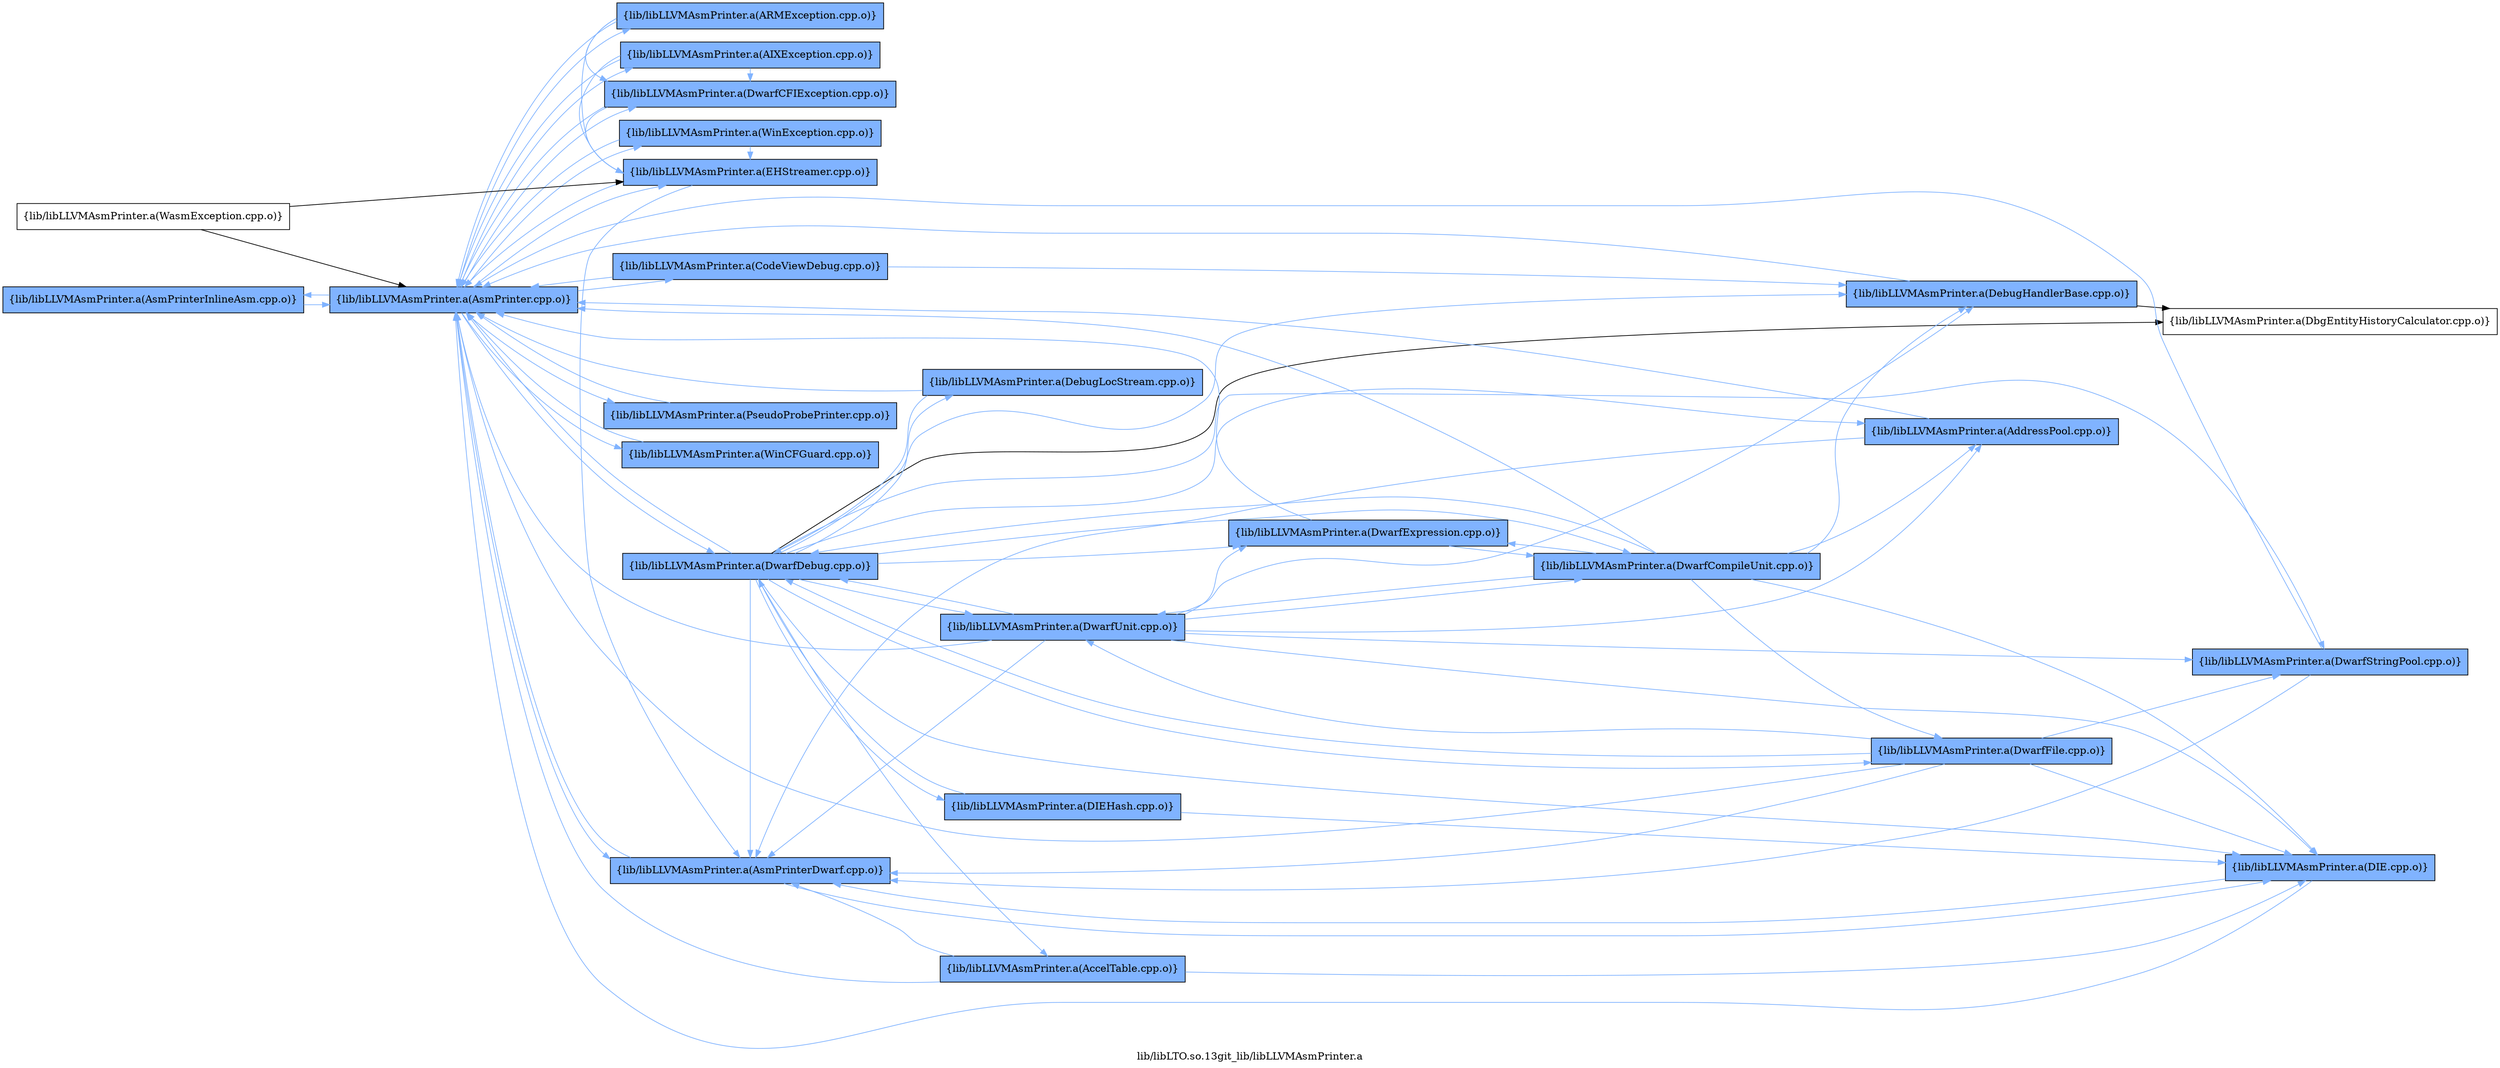 digraph "lib/libLTO.so.13git_lib/libLLVMAsmPrinter.a" {
	label="lib/libLTO.so.13git_lib/libLLVMAsmPrinter.a";
	rankdir=LR;
	{ rank=same; Node0x55f212786ae8;  }
	{ rank=same; Node0x55f21279f2c8;  }
	{ rank=same; Node0x55f2127978e8; Node0x55f212798018; Node0x55f21279eb48; Node0x55f2127a0678; Node0x55f21279f9f8; Node0x55f212783ac8; Node0x55f212784338; Node0x55f212784928; Node0x55f212785058; Node0x55f212780968;  }

	Node0x55f212786ae8 [shape=record,shape=box,group=1,style=filled,fillcolor="0.600000 0.5 1",label="{lib/libLLVMAsmPrinter.a(AsmPrinterInlineAsm.cpp.o)}"];
	Node0x55f212786ae8 -> Node0x55f21279f2c8[color="0.600000 0.5 1"];
	Node0x55f21279f2c8 [shape=record,shape=box,group=1,style=filled,fillcolor="0.600000 0.5 1",label="{lib/libLLVMAsmPrinter.a(AsmPrinter.cpp.o)}"];
	Node0x55f21279f2c8 -> Node0x55f212786ae8[color="0.600000 0.5 1"];
	Node0x55f21279f2c8 -> Node0x55f2127978e8[color="0.600000 0.5 1"];
	Node0x55f21279f2c8 -> Node0x55f212798018[color="0.600000 0.5 1"];
	Node0x55f21279f2c8 -> Node0x55f21279eb48[color="0.600000 0.5 1"];
	Node0x55f21279f2c8 -> Node0x55f2127a0678[color="0.600000 0.5 1"];
	Node0x55f21279f2c8 -> Node0x55f21279f9f8[color="0.600000 0.5 1"];
	Node0x55f21279f2c8 -> Node0x55f212783ac8[color="0.600000 0.5 1"];
	Node0x55f21279f2c8 -> Node0x55f212784338[color="0.600000 0.5 1"];
	Node0x55f21279f2c8 -> Node0x55f212784928[color="0.600000 0.5 1"];
	Node0x55f21279f2c8 -> Node0x55f212785058[color="0.600000 0.5 1"];
	Node0x55f21279f2c8 -> Node0x55f212780968[color="0.600000 0.5 1"];
	Node0x55f21279f9f8 [shape=record,shape=box,group=1,style=filled,fillcolor="0.600000 0.5 1",label="{lib/libLLVMAsmPrinter.a(AsmPrinterDwarf.cpp.o)}"];
	Node0x55f21279f9f8 -> Node0x55f212787808[color="0.600000 0.5 1"];
	Node0x55f21279f9f8 -> Node0x55f21279f2c8[color="0.600000 0.5 1"];
	Node0x55f2127978e8 [shape=record,shape=box,group=1,style=filled,fillcolor="0.600000 0.5 1",label="{lib/libLLVMAsmPrinter.a(DwarfCFIException.cpp.o)}"];
	Node0x55f2127978e8 -> Node0x55f21279f2c8[color="0.600000 0.5 1"];
	Node0x55f2127978e8 -> Node0x55f212783ac8[color="0.600000 0.5 1"];
	Node0x55f212798018 [shape=record,shape=box,group=1,style=filled,fillcolor="0.600000 0.5 1",label="{lib/libLLVMAsmPrinter.a(DwarfDebug.cpp.o)}"];
	Node0x55f212798018 -> Node0x55f212787808[color="0.600000 0.5 1"];
	Node0x55f212798018 -> Node0x55f212798158;
	Node0x55f212798018 -> Node0x55f212798928[color="0.600000 0.5 1"];
	Node0x55f212798018 -> Node0x55f212795548[color="0.600000 0.5 1"];
	Node0x55f212798018 -> Node0x55f2127945a8[color="0.600000 0.5 1"];
	Node0x55f212798018 -> Node0x55f212795098[color="0.600000 0.5 1"];
	Node0x55f212798018 -> Node0x55f21279f2c8[color="0.600000 0.5 1"];
	Node0x55f212798018 -> Node0x55f21279f9f8[color="0.600000 0.5 1"];
	Node0x55f212798018 -> Node0x55f21279da68[color="0.600000 0.5 1"];
	Node0x55f212798018 -> Node0x55f21279d428[color="0.600000 0.5 1"];
	Node0x55f212798018 -> Node0x55f21279cbb8[color="0.600000 0.5 1"];
	Node0x55f212798018 -> Node0x55f21279c438[color="0.600000 0.5 1"];
	Node0x55f212798018 -> Node0x55f21279bd58[color="0.600000 0.5 1"];
	Node0x55f212798018 -> Node0x55f212783438[color="0.600000 0.5 1"];
	Node0x55f21279eb48 [shape=record,shape=box,group=1,style=filled,fillcolor="0.600000 0.5 1",label="{lib/libLLVMAsmPrinter.a(AIXException.cpp.o)}"];
	Node0x55f21279eb48 -> Node0x55f2127978e8[color="0.600000 0.5 1"];
	Node0x55f21279eb48 -> Node0x55f21279f2c8[color="0.600000 0.5 1"];
	Node0x55f21279eb48 -> Node0x55f212783ac8[color="0.600000 0.5 1"];
	Node0x55f2127a0678 [shape=record,shape=box,group=1,style=filled,fillcolor="0.600000 0.5 1",label="{lib/libLLVMAsmPrinter.a(ARMException.cpp.o)}"];
	Node0x55f2127a0678 -> Node0x55f2127978e8[color="0.600000 0.5 1"];
	Node0x55f2127a0678 -> Node0x55f21279f2c8[color="0.600000 0.5 1"];
	Node0x55f2127a0678 -> Node0x55f212783ac8[color="0.600000 0.5 1"];
	Node0x55f212783ac8 [shape=record,shape=box,group=1,style=filled,fillcolor="0.600000 0.5 1",label="{lib/libLLVMAsmPrinter.a(EHStreamer.cpp.o)}"];
	Node0x55f212783ac8 -> Node0x55f21279f2c8[color="0.600000 0.5 1"];
	Node0x55f212783ac8 -> Node0x55f21279f9f8[color="0.600000 0.5 1"];
	Node0x55f212784338 [shape=record,shape=box,group=1,style=filled,fillcolor="0.600000 0.5 1",label="{lib/libLLVMAsmPrinter.a(PseudoProbePrinter.cpp.o)}"];
	Node0x55f212784338 -> Node0x55f21279f2c8[color="0.600000 0.5 1"];
	Node0x55f212784928 [shape=record,shape=box,group=1,style=filled,fillcolor="0.600000 0.5 1",label="{lib/libLLVMAsmPrinter.a(WinCFGuard.cpp.o)}"];
	Node0x55f212784928 -> Node0x55f21279f2c8[color="0.600000 0.5 1"];
	Node0x55f212785058 [shape=record,shape=box,group=1,style=filled,fillcolor="0.600000 0.5 1",label="{lib/libLLVMAsmPrinter.a(WinException.cpp.o)}"];
	Node0x55f212785058 -> Node0x55f21279f2c8[color="0.600000 0.5 1"];
	Node0x55f212785058 -> Node0x55f212783ac8[color="0.600000 0.5 1"];
	Node0x55f212780968 [shape=record,shape=box,group=1,style=filled,fillcolor="0.600000 0.5 1",label="{lib/libLLVMAsmPrinter.a(CodeViewDebug.cpp.o)}"];
	Node0x55f212780968 -> Node0x55f212798928[color="0.600000 0.5 1"];
	Node0x55f212780968 -> Node0x55f21279f2c8[color="0.600000 0.5 1"];
	Node0x55f212787808 [shape=record,shape=box,group=1,style=filled,fillcolor="0.600000 0.5 1",label="{lib/libLLVMAsmPrinter.a(DIE.cpp.o)}"];
	Node0x55f212787808 -> Node0x55f21279f2c8[color="0.600000 0.5 1"];
	Node0x55f212787808 -> Node0x55f21279f9f8[color="0.600000 0.5 1"];
	Node0x55f212798158 [shape=record,shape=box,group=0,label="{lib/libLLVMAsmPrinter.a(DbgEntityHistoryCalculator.cpp.o)}"];
	Node0x55f212798928 [shape=record,shape=box,group=1,style=filled,fillcolor="0.600000 0.5 1",label="{lib/libLLVMAsmPrinter.a(DebugHandlerBase.cpp.o)}"];
	Node0x55f212798928 -> Node0x55f212798158;
	Node0x55f212798928 -> Node0x55f21279f2c8[color="0.600000 0.5 1"];
	Node0x55f212795548 [shape=record,shape=box,group=1,style=filled,fillcolor="0.600000 0.5 1",label="{lib/libLLVMAsmPrinter.a(DwarfCompileUnit.cpp.o)}"];
	Node0x55f212795548 -> Node0x55f212787808[color="0.600000 0.5 1"];
	Node0x55f212795548 -> Node0x55f212798018[color="0.600000 0.5 1"];
	Node0x55f212795548 -> Node0x55f212798928[color="0.600000 0.5 1"];
	Node0x55f212795548 -> Node0x55f2127945a8[color="0.600000 0.5 1"];
	Node0x55f212795548 -> Node0x55f21279f2c8[color="0.600000 0.5 1"];
	Node0x55f212795548 -> Node0x55f21279cbb8[color="0.600000 0.5 1"];
	Node0x55f212795548 -> Node0x55f21279c438[color="0.600000 0.5 1"];
	Node0x55f212795548 -> Node0x55f212783438[color="0.600000 0.5 1"];
	Node0x55f2127945a8 [shape=record,shape=box,group=1,style=filled,fillcolor="0.600000 0.5 1",label="{lib/libLLVMAsmPrinter.a(AddressPool.cpp.o)}"];
	Node0x55f2127945a8 -> Node0x55f21279f2c8[color="0.600000 0.5 1"];
	Node0x55f2127945a8 -> Node0x55f21279f9f8[color="0.600000 0.5 1"];
	Node0x55f212795098 [shape=record,shape=box,group=1,style=filled,fillcolor="0.600000 0.5 1",label="{lib/libLLVMAsmPrinter.a(AccelTable.cpp.o)}"];
	Node0x55f212795098 -> Node0x55f212787808[color="0.600000 0.5 1"];
	Node0x55f212795098 -> Node0x55f21279f2c8[color="0.600000 0.5 1"];
	Node0x55f212795098 -> Node0x55f21279f9f8[color="0.600000 0.5 1"];
	Node0x55f21279da68 [shape=record,shape=box,group=1,style=filled,fillcolor="0.600000 0.5 1",label="{lib/libLLVMAsmPrinter.a(DebugLocStream.cpp.o)}"];
	Node0x55f21279da68 -> Node0x55f212798018[color="0.600000 0.5 1"];
	Node0x55f21279da68 -> Node0x55f21279f2c8[color="0.600000 0.5 1"];
	Node0x55f21279d428 [shape=record,shape=box,group=1,style=filled,fillcolor="0.600000 0.5 1",label="{lib/libLLVMAsmPrinter.a(DIEHash.cpp.o)}"];
	Node0x55f21279d428 -> Node0x55f212787808[color="0.600000 0.5 1"];
	Node0x55f21279d428 -> Node0x55f212798018[color="0.600000 0.5 1"];
	Node0x55f21279cbb8 [shape=record,shape=box,group=1,style=filled,fillcolor="0.600000 0.5 1",label="{lib/libLLVMAsmPrinter.a(DwarfExpression.cpp.o)}"];
	Node0x55f21279cbb8 -> Node0x55f212795548[color="0.600000 0.5 1"];
	Node0x55f21279cbb8 -> Node0x55f21279f2c8[color="0.600000 0.5 1"];
	Node0x55f21279c438 [shape=record,shape=box,group=1,style=filled,fillcolor="0.600000 0.5 1",label="{lib/libLLVMAsmPrinter.a(DwarfFile.cpp.o)}"];
	Node0x55f21279c438 -> Node0x55f212787808[color="0.600000 0.5 1"];
	Node0x55f21279c438 -> Node0x55f212798018[color="0.600000 0.5 1"];
	Node0x55f21279c438 -> Node0x55f21279f2c8[color="0.600000 0.5 1"];
	Node0x55f21279c438 -> Node0x55f21279f9f8[color="0.600000 0.5 1"];
	Node0x55f21279c438 -> Node0x55f21279bd58[color="0.600000 0.5 1"];
	Node0x55f21279c438 -> Node0x55f212783438[color="0.600000 0.5 1"];
	Node0x55f21279bd58 [shape=record,shape=box,group=1,style=filled,fillcolor="0.600000 0.5 1",label="{lib/libLLVMAsmPrinter.a(DwarfStringPool.cpp.o)}"];
	Node0x55f21279bd58 -> Node0x55f21279f2c8[color="0.600000 0.5 1"];
	Node0x55f21279bd58 -> Node0x55f21279f9f8[color="0.600000 0.5 1"];
	Node0x55f212783438 [shape=record,shape=box,group=1,style=filled,fillcolor="0.600000 0.5 1",label="{lib/libLLVMAsmPrinter.a(DwarfUnit.cpp.o)}"];
	Node0x55f212783438 -> Node0x55f212787808[color="0.600000 0.5 1"];
	Node0x55f212783438 -> Node0x55f212798018[color="0.600000 0.5 1"];
	Node0x55f212783438 -> Node0x55f212798928[color="0.600000 0.5 1"];
	Node0x55f212783438 -> Node0x55f212795548[color="0.600000 0.5 1"];
	Node0x55f212783438 -> Node0x55f2127945a8[color="0.600000 0.5 1"];
	Node0x55f212783438 -> Node0x55f21279f2c8[color="0.600000 0.5 1"];
	Node0x55f212783438 -> Node0x55f21279f9f8[color="0.600000 0.5 1"];
	Node0x55f212783438 -> Node0x55f21279cbb8[color="0.600000 0.5 1"];
	Node0x55f212783438 -> Node0x55f21279bd58[color="0.600000 0.5 1"];
	Node0x55f21277eca8 [shape=record,shape=box,group=0,label="{lib/libLLVMAsmPrinter.a(WasmException.cpp.o)}"];
	Node0x55f21277eca8 -> Node0x55f21279f2c8;
	Node0x55f21277eca8 -> Node0x55f212783ac8;
}
